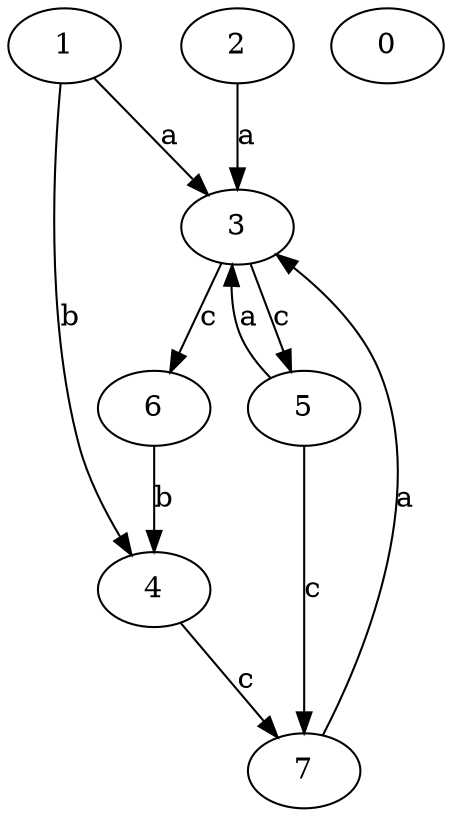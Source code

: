 strict digraph  {
1;
2;
3;
4;
5;
6;
7;
0;
1 -> 3  [label=a];
1 -> 4  [label=b];
2 -> 3  [label=a];
3 -> 5  [label=c];
3 -> 6  [label=c];
4 -> 7  [label=c];
5 -> 3  [label=a];
5 -> 7  [label=c];
6 -> 4  [label=b];
7 -> 3  [label=a];
}
